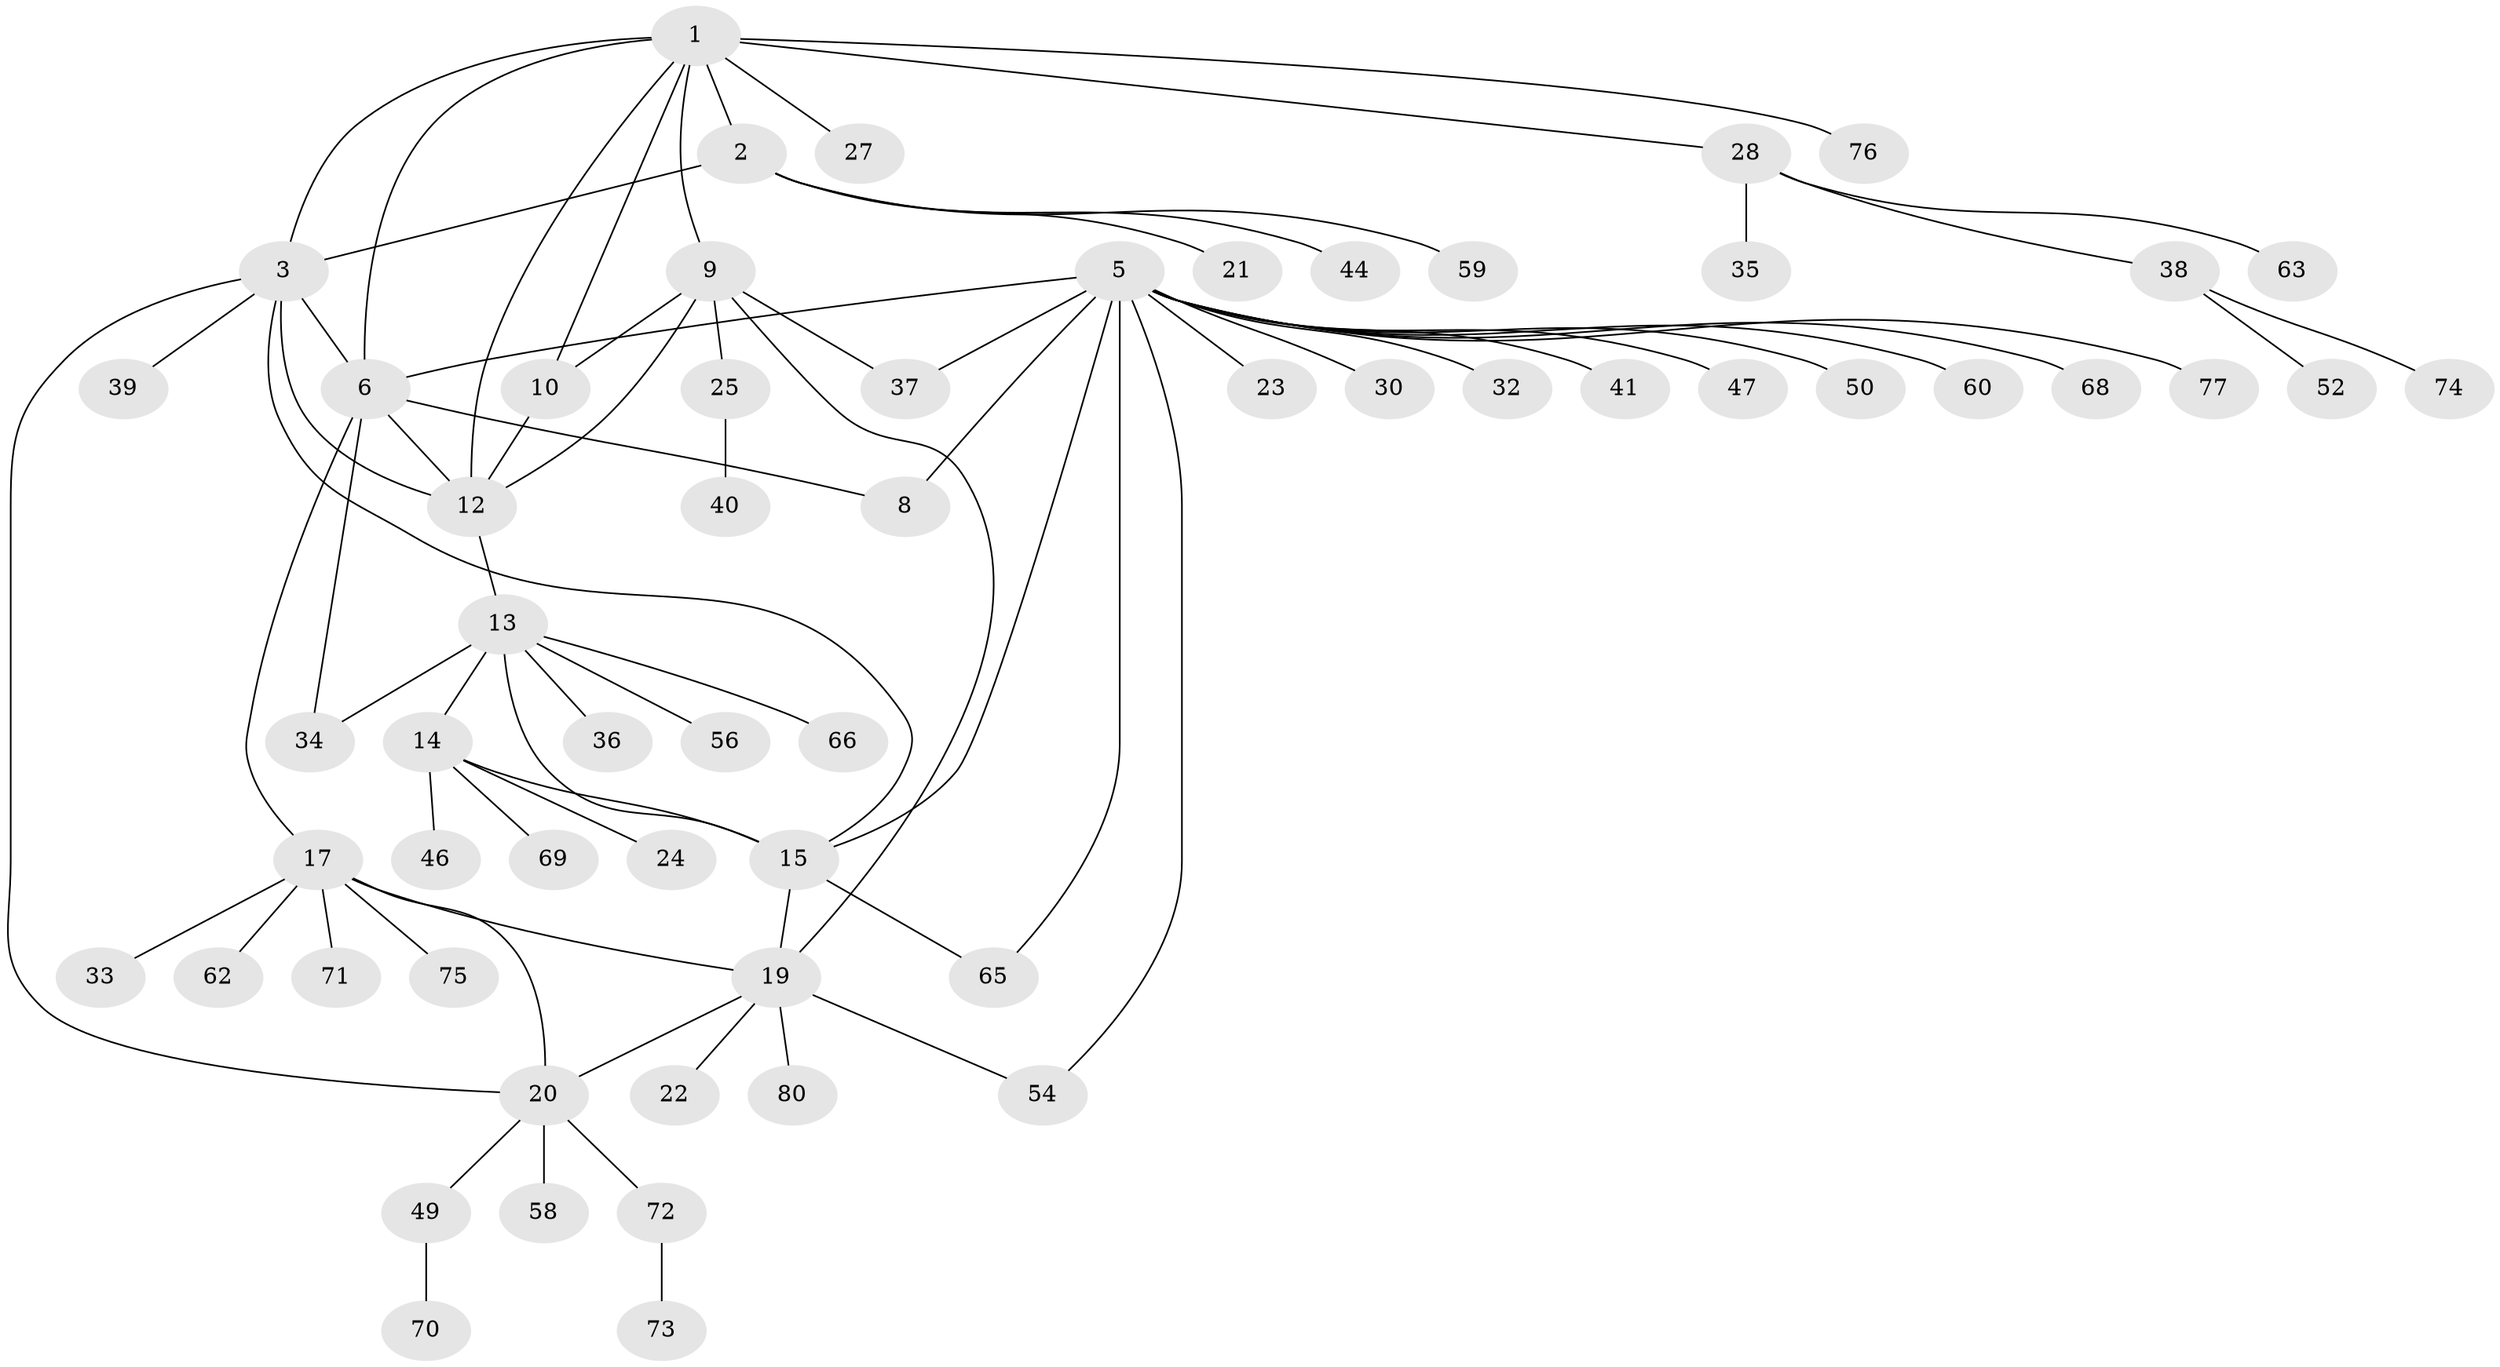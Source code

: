 // Generated by graph-tools (version 1.1) at 2025/24/03/03/25 07:24:13]
// undirected, 59 vertices, 77 edges
graph export_dot {
graph [start="1"]
  node [color=gray90,style=filled];
  1 [super="+11"];
  2 [super="+4"];
  3 [super="+67"];
  5 [super="+7"];
  6 [super="+26"];
  8;
  9 [super="+45"];
  10 [super="+53"];
  12;
  13 [super="+31"];
  14 [super="+16"];
  15 [super="+42"];
  17 [super="+18"];
  19 [super="+79"];
  20 [super="+43"];
  21;
  22;
  23;
  24;
  25;
  27;
  28 [super="+29"];
  30;
  32;
  33;
  34 [super="+51"];
  35 [super="+57"];
  36;
  37;
  38 [super="+48"];
  39;
  40;
  41;
  44 [super="+78"];
  46 [super="+55"];
  47 [super="+61"];
  49;
  50;
  52 [super="+64"];
  54;
  56;
  58;
  59;
  60;
  62;
  63;
  65;
  66;
  68;
  69;
  70;
  71;
  72;
  73;
  74;
  75;
  76;
  77;
  80;
  1 -- 2 [weight=2];
  1 -- 3;
  1 -- 28;
  1 -- 76;
  1 -- 9;
  1 -- 10;
  1 -- 27;
  1 -- 12;
  1 -- 6;
  2 -- 3 [weight=2];
  2 -- 21;
  2 -- 44;
  2 -- 59;
  3 -- 6;
  3 -- 15;
  3 -- 20;
  3 -- 39;
  3 -- 12;
  5 -- 6 [weight=2];
  5 -- 8 [weight=2];
  5 -- 23;
  5 -- 30;
  5 -- 32;
  5 -- 41;
  5 -- 47;
  5 -- 60;
  5 -- 65;
  5 -- 68;
  5 -- 37;
  5 -- 77;
  5 -- 15 [weight=2];
  5 -- 50;
  5 -- 54;
  6 -- 8;
  6 -- 12;
  6 -- 34;
  6 -- 17;
  9 -- 10;
  9 -- 12;
  9 -- 19;
  9 -- 25;
  9 -- 37;
  10 -- 12;
  12 -- 13;
  13 -- 14 [weight=2];
  13 -- 15;
  13 -- 34;
  13 -- 36;
  13 -- 66;
  13 -- 56;
  14 -- 15 [weight=2];
  14 -- 69;
  14 -- 24;
  14 -- 46;
  15 -- 19;
  15 -- 65;
  17 -- 19 [weight=2];
  17 -- 20 [weight=2];
  17 -- 33;
  17 -- 71;
  17 -- 75;
  17 -- 62;
  19 -- 20;
  19 -- 22;
  19 -- 54;
  19 -- 80;
  20 -- 49;
  20 -- 72;
  20 -- 58;
  25 -- 40;
  28 -- 35;
  28 -- 38;
  28 -- 63;
  38 -- 52;
  38 -- 74;
  49 -- 70;
  72 -- 73;
}
